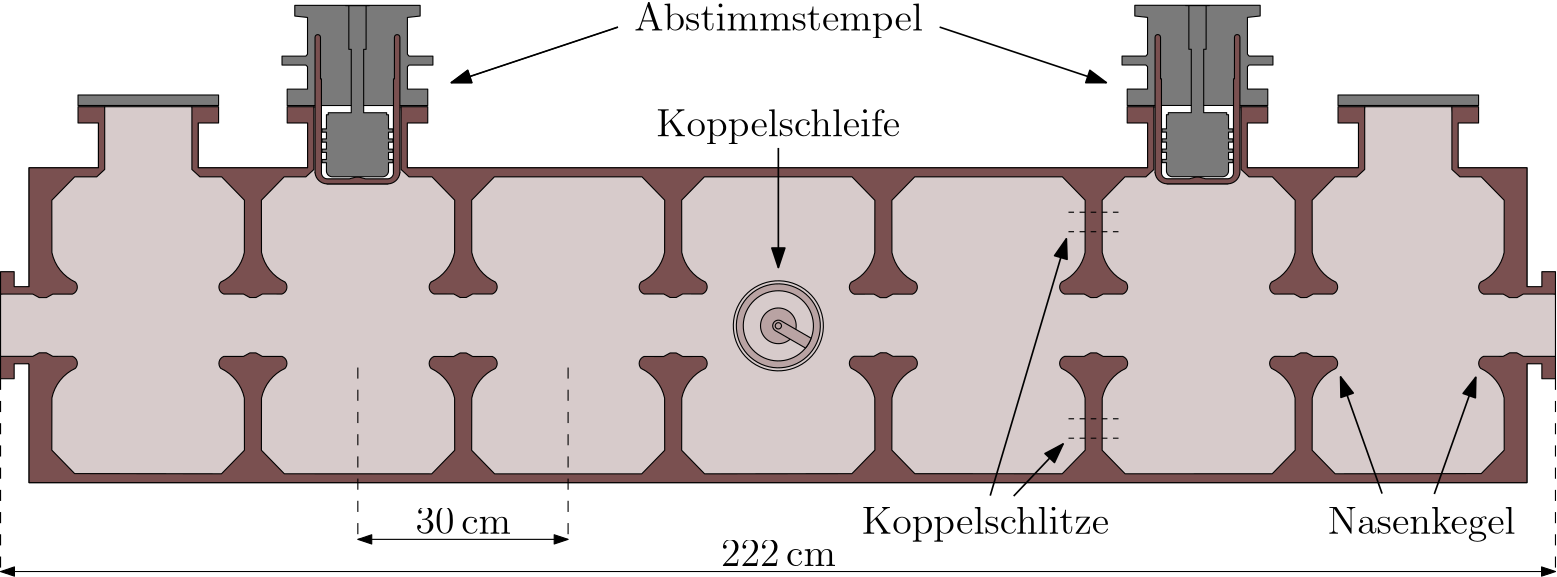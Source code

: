 <?xml version="1.0"?>
<!DOCTYPE ipe SYSTEM "ipe.dtd">
<ipe version="70005" creator="Ipe 7.1.4">
<info created="D:20150716211205" modified="D:20150806133752"/>
<preamble>\usepackage{siunitx}</preamble>
<ipestyle name="basic">
<symbol name="arrow/arc(spx)">
<path stroke="sym-stroke" fill="sym-stroke" pen="sym-pen">
0 0 m
-1 0.333 l
-1 -0.333 l
h
</path>
</symbol>
<symbol name="arrow/farc(spx)">
<path stroke="sym-stroke" fill="white" pen="sym-pen">
0 0 m
-1 0.333 l
-1 -0.333 l
h
</path>
</symbol>
<symbol name="mark/circle(sx)" transformations="translations">
<path fill="sym-stroke">
0.6 0 0 0.6 0 0 e
0.4 0 0 0.4 0 0 e
</path>
</symbol>
<symbol name="mark/disk(sx)" transformations="translations">
<path fill="sym-stroke">
0.6 0 0 0.6 0 0 e
</path>
</symbol>
<symbol name="mark/fdisk(sfx)" transformations="translations">
<group>
<path fill="sym-fill">
0.5 0 0 0.5 0 0 e
</path>
<path fill="sym-stroke" fillrule="eofill">
0.6 0 0 0.6 0 0 e
0.4 0 0 0.4 0 0 e
</path>
</group>
</symbol>
<symbol name="mark/box(sx)" transformations="translations">
<path fill="sym-stroke" fillrule="eofill">
-0.6 -0.6 m
0.6 -0.6 l
0.6 0.6 l
-0.6 0.6 l
h
-0.4 -0.4 m
0.4 -0.4 l
0.4 0.4 l
-0.4 0.4 l
h
</path>
</symbol>
<symbol name="mark/square(sx)" transformations="translations">
<path fill="sym-stroke">
-0.6 -0.6 m
0.6 -0.6 l
0.6 0.6 l
-0.6 0.6 l
h
</path>
</symbol>
<symbol name="mark/fsquare(sfx)" transformations="translations">
<group>
<path fill="sym-fill">
-0.5 -0.5 m
0.5 -0.5 l
0.5 0.5 l
-0.5 0.5 l
h
</path>
<path fill="sym-stroke" fillrule="eofill">
-0.6 -0.6 m
0.6 -0.6 l
0.6 0.6 l
-0.6 0.6 l
h
-0.4 -0.4 m
0.4 -0.4 l
0.4 0.4 l
-0.4 0.4 l
h
</path>
</group>
</symbol>
<symbol name="mark/cross(sx)" transformations="translations">
<group>
<path fill="sym-stroke">
-0.43 -0.57 m
0.57 0.43 l
0.43 0.57 l
-0.57 -0.43 l
h
</path>
<path fill="sym-stroke">
-0.43 0.57 m
0.57 -0.43 l
0.43 -0.57 l
-0.57 0.43 l
h
</path>
</group>
</symbol>
<symbol name="arrow/fnormal(spx)">
<path stroke="sym-stroke" fill="white" pen="sym-pen">
0 0 m
-1 0.333 l
-1 -0.333 l
h
</path>
</symbol>
<symbol name="arrow/pointed(spx)">
<path stroke="sym-stroke" fill="sym-stroke" pen="sym-pen">
0 0 m
-1 0.333 l
-0.8 0 l
-1 -0.333 l
h
</path>
</symbol>
<symbol name="arrow/fpointed(spx)">
<path stroke="sym-stroke" fill="white" pen="sym-pen">
0 0 m
-1 0.333 l
-0.8 0 l
-1 -0.333 l
h
</path>
</symbol>
<symbol name="arrow/linear(spx)">
<path stroke="sym-stroke" pen="sym-pen">
-1 0.333 m
0 0 l
-1 -0.333 l
</path>
</symbol>
<symbol name="arrow/fdouble(spx)">
<path stroke="sym-stroke" fill="white" pen="sym-pen">
0 0 m
-1 0.333 l
-1 -0.333 l
h
-1 0 m
-2 0.333 l
-2 -0.333 l
h
</path>
</symbol>
<symbol name="arrow/double(spx)">
<path stroke="sym-stroke" fill="sym-stroke" pen="sym-pen">
0 0 m
-1 0.333 l
-1 -0.333 l
h
-1 0 m
-2 0.333 l
-2 -0.333 l
h
</path>
</symbol>
<pen name="heavier" value="0.8"/>
<pen name="fat" value="1.2"/>
<pen name="ultrafat" value="2"/>
<symbolsize name="large" value="5"/>
<symbolsize name="small" value="2"/>
<symbolsize name="tiny" value="1.1"/>
<arrowsize name="large" value="10"/>
<arrowsize name="small" value="5"/>
<arrowsize name="tiny" value="3"/>
<color name="red" value="1 0 0"/>
<color name="green" value="0 1 0"/>
<color name="blue" value="0 0 1"/>
<color name="yellow" value="1 1 0"/>
<color name="orange" value="1 0.647 0"/>
<color name="gold" value="1 0.843 0"/>
<color name="purple" value="0.627 0.125 0.941"/>
<color name="gray" value="0.745"/>
<color name="brown" value="0.647 0.165 0.165"/>
<color name="navy" value="0 0 0.502"/>
<color name="pink" value="1 0.753 0.796"/>
<color name="seagreen" value="0.18 0.545 0.341"/>
<color name="turquoise" value="0.251 0.878 0.816"/>
<color name="violet" value="0.933 0.51 0.933"/>
<color name="darkblue" value="0 0 0.545"/>
<color name="darkcyan" value="0 0.545 0.545"/>
<color name="darkgray" value="0.663"/>
<color name="darkgreen" value="0 0.392 0"/>
<color name="darkmagenta" value="0.545 0 0.545"/>
<color name="darkorange" value="1 0.549 0"/>
<color name="darkred" value="0.545 0 0"/>
<color name="lightblue" value="0.678 0.847 0.902"/>
<color name="lightcyan" value="0.878 1 1"/>
<color name="lightgray" value="0.827"/>
<color name="lightgreen" value="0.565 0.933 0.565"/>
<color name="lightyellow" value="1 1 0.878"/>
<dashstyle name="dashed" value="[4] 0"/>
<dashstyle name="dotted" value="[1 3] 0"/>
<dashstyle name="dash dotted" value="[4 2 1 2] 0"/>
<dashstyle name="dash dot dotted" value="[4 2 1 2 1 2] 0"/>
<textsize name="large" value="\large"/>
<textsize name="Large" value="\Large"/>
<textsize name="LARGE" value="\LARGE"/>
<textsize name="huge" value="\huge"/>
<textsize name="Huge" value="\Huge"/>
<textsize name="small" value="\small"/>
<textsize name="footnote" value="\footnotesize"/>
<textsize name="tiny" value="\tiny"/>
<textstyle name="center" begin="\begin{center}" end="\end{center}"/>
<textstyle name="itemize" begin="\begin{itemize}" end="\end{itemize}"/>
<textstyle name="item" begin="\begin{itemize}\item{}" end="\end{itemize}"/>
<gridsize name="4 pts" value="4"/>
<gridsize name="8 pts (~3 mm)" value="8"/>
<gridsize name="16 pts (~6 mm)" value="16"/>
<gridsize name="32 pts (~12 mm)" value="32"/>
<gridsize name="10 pts (~3.5 mm)" value="10"/>
<gridsize name="20 pts (~7 mm)" value="20"/>
<gridsize name="14 pts (~5 mm)" value="14"/>
<gridsize name="28 pts (~10 mm)" value="28"/>
<gridsize name="56 pts (~20 mm)" value="56"/>
<anglesize name="90 deg" value="90"/>
<anglesize name="60 deg" value="60"/>
<anglesize name="45 deg" value="45"/>
<anglesize name="30 deg" value="30"/>
<anglesize name="22.5 deg" value="22.5"/>
<tiling name="falling" angle="-60" step="4" width="1"/>
<tiling name="rising" angle="30" step="4" width="1"/>
</ipestyle>
<ipestyle name="bigpaper">
<symbol name="arrow/arc(spx)">
<path stroke="sym-stroke" fill="sym-stroke" pen="sym-pen">
0 0 m
-1 0.333 l
-1 -0.333 l
h
</path>
</symbol>
<symbol name="arrow/farc(spx)">
<path stroke="sym-stroke" fill="white" pen="sym-pen">
0 0 m
-1 0.333 l
-1 -0.333 l
h
</path>
</symbol>
<symbol name="mark/circle(sx)" transformations="translations">
<path fill="sym-stroke">
0.6 0 0 0.6 0 0 e
0.4 0 0 0.4 0 0 e
</path>
</symbol>
<symbol name="mark/disk(sx)" transformations="translations">
<path fill="sym-stroke">
0.6 0 0 0.6 0 0 e
</path>
</symbol>
<symbol name="mark/fdisk(sfx)" transformations="translations">
<group>
<path fill="sym-fill">
0.5 0 0 0.5 0 0 e
</path>
<path fill="sym-stroke" fillrule="eofill">
0.6 0 0 0.6 0 0 e
0.4 0 0 0.4 0 0 e
</path>
</group>
</symbol>
<symbol name="mark/box(sx)" transformations="translations">
<path fill="sym-stroke" fillrule="eofill">
-0.6 -0.6 m
0.6 -0.6 l
0.6 0.6 l
-0.6 0.6 l
h
-0.4 -0.4 m
0.4 -0.4 l
0.4 0.4 l
-0.4 0.4 l
h
</path>
</symbol>
<symbol name="mark/square(sx)" transformations="translations">
<path fill="sym-stroke">
-0.6 -0.6 m
0.6 -0.6 l
0.6 0.6 l
-0.6 0.6 l
h
</path>
</symbol>
<symbol name="mark/fsquare(sfx)" transformations="translations">
<group>
<path fill="sym-fill">
-0.5 -0.5 m
0.5 -0.5 l
0.5 0.5 l
-0.5 0.5 l
h
</path>
<path fill="sym-stroke" fillrule="eofill">
-0.6 -0.6 m
0.6 -0.6 l
0.6 0.6 l
-0.6 0.6 l
h
-0.4 -0.4 m
0.4 -0.4 l
0.4 0.4 l
-0.4 0.4 l
h
</path>
</group>
</symbol>
<symbol name="mark/cross(sx)" transformations="translations">
<group>
<path fill="sym-stroke">
-0.43 -0.57 m
0.57 0.43 l
0.43 0.57 l
-0.57 -0.43 l
h
</path>
<path fill="sym-stroke">
-0.43 0.57 m
0.57 -0.43 l
0.43 -0.57 l
-0.57 0.43 l
h
</path>
</group>
</symbol>
<symbol name="arrow/fnormal(spx)">
<path stroke="sym-stroke" fill="white" pen="sym-pen">
0 0 m
-1 0.333 l
-1 -0.333 l
h
</path>
</symbol>
<symbol name="arrow/pointed(spx)">
<path stroke="sym-stroke" fill="sym-stroke" pen="sym-pen">
0 0 m
-1 0.333 l
-0.8 0 l
-1 -0.333 l
h
</path>
</symbol>
<symbol name="arrow/fpointed(spx)">
<path stroke="sym-stroke" fill="white" pen="sym-pen">
0 0 m
-1 0.333 l
-0.8 0 l
-1 -0.333 l
h
</path>
</symbol>
<symbol name="arrow/linear(spx)">
<path stroke="sym-stroke" pen="sym-pen">
-1 0.333 m
0 0 l
-1 -0.333 l
</path>
</symbol>
<symbol name="arrow/fdouble(spx)">
<path stroke="sym-stroke" fill="white" pen="sym-pen">
0 0 m
-1 0.333 l
-1 -0.333 l
h
-1 0 m
-2 0.333 l
-2 -0.333 l
h
</path>
</symbol>
<symbol name="arrow/double(spx)">
<path stroke="sym-stroke" fill="sym-stroke" pen="sym-pen">
0 0 m
-1 0.333 l
-1 -0.333 l
h
-1 0 m
-2 0.333 l
-2 -0.333 l
h
</path>
</symbol>
<pen name="heavier" value="0.8"/>
<pen name="fat" value="1.2"/>
<pen name="ultrafat" value="2"/>
<symbolsize name="large" value="5"/>
<symbolsize name="small" value="2"/>
<symbolsize name="tiny" value="1.1"/>
<arrowsize name="large" value="10"/>
<arrowsize name="small" value="5"/>
<arrowsize name="tiny" value="3"/>
<color name="red" value="1 0 0"/>
<color name="green" value="0 1 0"/>
<color name="blue" value="0 0 1"/>
<color name="yellow" value="1 1 0"/>
<color name="orange" value="1 0.647 0"/>
<color name="gold" value="1 0.843 0"/>
<color name="purple" value="0.627 0.125 0.941"/>
<color name="gray" value="0.745"/>
<color name="brown" value="0.647 0.165 0.165"/>
<color name="navy" value="0 0 0.502"/>
<color name="pink" value="1 0.753 0.796"/>
<color name="seagreen" value="0.18 0.545 0.341"/>
<color name="turquoise" value="0.251 0.878 0.816"/>
<color name="violet" value="0.933 0.51 0.933"/>
<color name="darkblue" value="0 0 0.545"/>
<color name="darkcyan" value="0 0.545 0.545"/>
<color name="darkgray" value="0.663"/>
<color name="darkgreen" value="0 0.392 0"/>
<color name="darkmagenta" value="0.545 0 0.545"/>
<color name="darkorange" value="1 0.549 0"/>
<color name="darkred" value="0.545 0 0"/>
<color name="lightblue" value="0.678 0.847 0.902"/>
<color name="lightcyan" value="0.878 1 1"/>
<color name="lightgray" value="0.827"/>
<color name="lightgreen" value="0.565 0.933 0.565"/>
<color name="lightyellow" value="1 1 0.878"/>
<dashstyle name="dashed" value="[4] 0"/>
<dashstyle name="dotted" value="[1 3] 0"/>
<dashstyle name="dash dotted" value="[4 2 1 2] 0"/>
<dashstyle name="dash dot dotted" value="[4 2 1 2 1 2] 0"/>
<textsize name="large" value="\large"/>
<textsize name="Large" value="\Large"/>
<textsize name="LARGE" value="\LARGE"/>
<textsize name="huge" value="\huge"/>
<textsize name="Huge" value="\Huge"/>
<textsize name="small" value="\small"/>
<textsize name="footnote" value="\footnotesize"/>
<textsize name="tiny" value="\tiny"/>
<textstyle name="center" begin="\begin{center}" end="\end{center}"/>
<textstyle name="itemize" begin="\begin{itemize}" end="\end{itemize}"/>
<textstyle name="item" begin="\begin{itemize}\item{}" end="\end{itemize}"/>
<gridsize name="4 pts" value="4"/>
<gridsize name="8 pts (~3 mm)" value="8"/>
<gridsize name="16 pts (~6 mm)" value="16"/>
<gridsize name="32 pts (~12 mm)" value="32"/>
<gridsize name="10 pts (~3.5 mm)" value="10"/>
<gridsize name="20 pts (~7 mm)" value="20"/>
<gridsize name="14 pts (~5 mm)" value="14"/>
<gridsize name="28 pts (~10 mm)" value="28"/>
<gridsize name="56 pts (~20 mm)" value="56"/>
<anglesize name="90 deg" value="90"/>
<anglesize name="60 deg" value="60"/>
<anglesize name="45 deg" value="45"/>
<anglesize name="30 deg" value="30"/>
<anglesize name="22.5 deg" value="22.5"/>
<layout paper="10000 6000" origin="0 0" frame="10000 6000"/>
<titlestyle pos="10 10" size="LARGE" color="title"  valign="baseline"/>
<tiling name="falling" angle="-60" step="4" width="1"/>
<tiling name="rising" angle="30" step="4" width="1"/>
</ipestyle>
<page>
<layer name="Beschriftung"/>
<view layers="Beschriftung" active="Beschriftung"/>
<path layer="Beschriftung" matrix="-1 0 0 -1 955.81 1061.16" stroke="black" fill="0.843 0.796 0.796">
32.5748 709.16 m
571.811 709.16 l
571.811 666.365 l
582.077 663.7 l
582.077 641.274 l
571.811 638.609 l
571.811 595.814 l
546.833 595.814 l
546.833 579.681 l
544.588 573.822 l
513.186 573.822 l
510.941 579.681 l
510.941 595.814 l
471.533 595.814 l
471.533 579.681 l
469.288 573.822 l
466.559 574.607 l
466.557 597.788 l
468.862 597.581 l
464.532 601.615 l
442.649 601.615 l
438.319 597.581 l
440.624 597.788 l
440.622 574.47 l
437.886 573.822 l
435.641 595.814 l
169.133 595.814 l
169.133 579.681 l
166.888 573.822 l
164.149 574.498 l
164.146 597.765 l
166.451 597.558 l
162.122 601.592 l
140.238 601.592 l
136.139 597.579 l
138.214 597.765 l
138.211 574.631 l
135.486 573.822 l
133.241 595.814 l
93.2332 595.814 l
90.988 573.822 l
59.586 573.822 l
57.3408 595.814 l
32.5748 595.814 l
32.5748 638.609 l
22.309 641.274 l
22.309 663.7 l
32.5748 666.365 l
32.5748 709.16 l
h
</path>
<path matrix="-1 0 0 -0.643236 955.81 860.651" stroke="black" fill="0.478">
49.9884 579.681 m
49.9884 573.822 l
100.586 573.822 l
100.586 579.681 l
h
</path>
<path matrix="-1 0 0 -0.643236 502.21 860.651" stroke="black" fill="0.478">
49.9884 579.681 m
49.9884 573.822 l
100.586 573.822 l
100.586 579.681 l
h
</path>
<group matrix="-1 0 0 -1 955.81 1061.16">
<path stroke="black" fill="0.478 0.314 0.314">
571.811 666.365 m
571.811 709.16 l
32.5748 709.16 l
32.5748 666.365 l
27.2027 666.365 l
27.2027 671.754 l
22.309 671.754 l
22.309 663.7 l
33.896 663.695 l
36.227 662.427 l
38.796 662.427 l
41.127 663.695 l
48.176 663.685 l
-2.67979 0 0 -2.67979 47.268 666.207 49.269 667.99 a
-15.2113 0 0 15.2113 55.677 681.786 40.789 678.666 a
40.761 697.469 l
49.0254 705.9 l
101.642 705.976 l
109.906 697.499 l
109.878 678.696 l
15.2113 0 0 -15.2113 94.99 681.816 101.398 668.02 a
2.67979 0 0 2.67979 103.399 666.237 102.491 663.715 a
109.54 663.725 l
111.871 662.457 l
114.052 662.447 l
116.383 663.715 l
123.432 663.705 l
-2.67979 0 0 -2.67979 122.524 666.227 124.525 668.01 a
-15.2113 0 0 15.2113 130.933 681.806 116.045 678.686 a
116.017 697.489 l
124.281 705.966 l
177.242 705.976 l
185.506 697.499 l
185.478 678.696 l
15.2113 0 0 -15.2113 170.59 681.816 176.998 668.02 a
2.67979 0 0 2.67979 178.999 666.237 178.091 663.715 a
185.14 663.725 l
187.471 662.457 l
189.652 662.447 l
191.983 663.715 l
199.032 663.705 l
-2.67979 0 0 -2.67979 198.124 666.227 200.125 668.01 a
-15.2113 0 0 15.2113 206.533 681.806 191.645 678.686 a
191.617 697.489 l
199.881 705.966 l
252.947 705.936 l
261.211 697.459 l
261.183 678.656 l
15.2113 0 0 -15.2113 246.295 681.776 252.703 667.98 a
2.67979 0 0 2.67979 254.704 666.197 253.796 663.675 a
260.845 663.685 l
263.176 662.417 l
265.357 662.407 l
267.688 663.675 l
274.737 663.665 l
-2.67979 0 0 -2.67979 273.829 666.187 275.83 667.97 a
-15.2113 0 0 15.2113 282.238 681.766 267.35 678.646 a
267.322 697.449 l
275.586 705.926 l
328.613 705.996 l
336.877 697.519 l
336.849 678.716 l
15.2113 0 0 -15.2113 321.961 681.836 328.369 668.04 a
2.67979 0 0 2.67979 330.37 666.257 329.462 663.735 a
336.511 663.745 l
338.842 662.477 l
341.023 662.477 l
343.354 663.745 l
350.403 663.735 l
-2.67979 0 0 -2.67979 349.495 666.257 351.496 668.04 a
-15.2113 0 0 15.2113 357.904 681.836 343.016 678.716 a
342.988 697.519 l
351.252 705.996 l
404.213 705.996 l
412.477 697.519 l
412.449 678.716 l
15.2113 0 0 -15.2113 397.561 681.836 403.969 668.04 a
2.67979 0 0 2.67979 405.97 666.257 405.062 663.735 a
412.111 663.745 l
414.442 662.477 l
416.623 662.477 l
418.954 663.745 l
426.003 663.735 l
-2.67979 0 0 -2.67979 425.095 666.257 427.096 668.04 a
-15.2113 0 0 15.2113 433.504 681.836 418.616 678.716 a
418.588 697.519 l
426.852 705.996 l
479.906 705.976 l
488.17 697.499 l
488.142 678.696 l
15.2113 0 0 -15.2113 473.254 681.816 479.662 668.02 a
2.67979 0 0 2.67979 481.663 666.237 480.755 663.715 a
487.804 663.725 l
490.135 662.457 l
492.316 662.457 l
494.647 663.725 l
501.696 663.715 l
-2.67979 0 0 -2.67979 500.788 666.237 502.789 668.02 a
-15.2113 0 0 15.2113 509.197 681.816 494.309 678.696 a
494.281 697.499 l
502.545 705.976 l
555.408 705.9 l
563.625 697.469 l
563.597 678.666 l
15.2113 0 0 -15.2113 548.709 681.786 555.117 667.99 a
2.67979 0 0 2.67979 557.118 666.207 556.21 663.685 a
563.259 663.695 l
565.59 662.427 l
568.159 662.427 l
570.49 663.7 l
582.077 663.7 l
582.077 671.754 l
577.183 671.754 l
577.183 666.365 l
571.811 666.365 l
</path>
<path stroke="black" fill="0.478 0.314 0.314">
57.3408 595.814 m
57.3408 579.681 l
49.9884 579.681 l
49.9884 573.822 l
59.586 573.822 l
59.586 596.413 l
56.7126 599.074 l
49.0254 599.074 l
40.761 607.503 l
40.789 626.306 l
-15.2113 0 0 15.2113 55.677 623.186 49.269 636.982 a
-2.67979 0 0 -2.67979 47.268 638.765 48.176 641.287 a
41.127 641.277 l
38.8964 642.545 l
36.15 642.545 l
33.896 641.274 l
22.309 641.274 l
22.309 633.22 l
27.2027 633.22 l
27.2027 638.609 l
32.5748 638.609 l
32.5748 595.814 l
h
</path>
<path stroke="black" fill="0.478 0.314 0.314">
124.218 599.074 m
132.623 599.074 l
135.486 596.413 l
135.486 573.822 l
125.888 573.822 l
125.888 579.681 l
133.241 579.681 l
133.241 595.814 l
93.2332 595.814 l
93.2332 579.681 l
100.586 579.681 l
100.586 573.822 l
90.988 573.822 l
90.988 596.413 l
93.861 599.074 l
101.711 599.074 l
109.906 607.48 l
109.878 626.283 l
15.2113 0 0 15.2113 94.99 623.163 101.398 636.959 a
2.67979 0 0 -2.67979 103.399 638.742 102.491 641.264 a
109.54 641.254 l
111.871 642.522 l
114.052 642.529 l
116.383 641.261 l
123.432 641.271 l
-2.67979 0 0 2.67979 122.524 638.749 124.525 636.966 a
-15.2113 0 0 -15.2113 130.933 623.17 116.045 626.29 a
116.017 607.487 l
124.281 599.01 l
</path>
<path stroke="black" fill="0.478 0.314 0.314">
199.818 599.074 m
252.982 599.074 l
261.211 607.515 l
261.183 626.318 l
15.2113 0 0 15.2113 246.295 623.198 252.703 636.994 a
2.67979 0 0 -2.67979 254.704 638.777 253.796 641.299 a
260.845 641.289 l
263.176 642.557 l
265.357 642.564 l
267.688 641.296 l
274.737 641.306 l
-2.67979 0 0 2.67979 273.829 638.784 275.83 637.001 a
-15.2113 0 0 -15.2113 282.238 623.205 267.35 626.325 a
267.322 607.522 l
275.558 599.074 l
328.711 599.074 l
336.877 607.45 l
336.849 626.253 l
15.2113 0 0 15.2113 321.961 623.133 328.369 636.929 a
2.67979 0 0 -2.67979 330.37 638.712 329.462 641.234 a
336.511 641.224 l
338.842 642.492 l
341.023 642.499 l
343.354 641.231 l
350.403 641.241 l
-2.67979 0 0 2.67979 349.495 638.719 351.496 636.936 a
-15.2113 0 0 -15.2113 357.904 623.14 343.016 626.26 a
342.988 607.457 l
351.16 599.074 l
404.309 599.074 l
412.477 607.453 l
412.449 626.256 l
15.2113 0 0 15.2113 397.561 623.136 403.969 636.932 a
2.67979 0 0 -2.67979 405.97 638.715 405.062 641.237 a
412.111 641.227 l
414.442 642.495 l
416.623 642.501 l
418.954 641.233 l
426.003 641.243 l
-2.67979 0 0 2.67979 425.095 638.721 427.096 636.938 a
-15.2113 0 0 -15.2113 433.504 623.142 418.616 626.262 a
418.588 607.459 l
426.763 599.074 l
435.027 599.074 l
437.886 596.413 l
437.886 573.822 l
428.288 573.822 l
428.288 579.681 l
435.641 579.681 l
435.641 595.814 l
169.133 595.814 l
169.133 579.681 l
176.486 579.681 l
176.486 573.822 l
166.888 573.822 l
166.888 596.413 l
169.761 599.074 l
177.311 599.074 l
185.506 607.48 l
185.478 626.283 l
15.2113 0 0 15.2113 170.59 623.163 176.998 636.959 a
2.67979 0 0 -2.67979 178.999 638.742 178.091 641.264 a
185.14 641.254 l
187.471 642.522 l
189.652 642.528 l
191.983 641.26 l
199.032 641.27 l
-2.67979 0 0 2.67979 198.124 638.748 200.125 636.965 a
-15.2113 0 0 -15.2113 206.533 623.169 191.645 626.289 a
191.617 607.486 l
199.881 599.009 l
</path>
<path stroke="black" fill="0.478 0.314 0.314">
513.186 596.413 m
510.315 599.074 l
502.473 599.074 l
494.281 607.478 l
494.309 626.281 l
-15.2113 0 0 15.2113 509.197 623.161 502.789 636.957 a
-2.67979 0 0 -2.67979 500.788 638.74 501.696 641.262 a
494.647 641.252 l
492.316 642.52 l
490.135 642.513 l
487.804 641.245 l
480.755 641.255 l
2.67979 0 0 2.67979 481.663 638.733 479.662 636.95 a
15.2113 0 0 -15.2113 473.254 623.154 488.142 626.274 a
488.17 607.471 l
479.984 599.074 l
472.161 599.074 l
469.288 596.413 l
469.288 573.822 l
478.886 573.822 l
478.886 579.681 l
471.533 579.681 l
471.533 595.814 l
510.941 595.814 l
510.941 579.681 l
503.588 579.681 l
503.588 573.822 l
513.186 573.822 l
h
</path>
<path stroke="black" fill="0.478 0.314 0.314">
565.59 642.545 m
568.159 642.545 l
570.49 641.274 l
582.077 641.274 l
582.077 633.22 l
577.183 633.22 l
577.183 638.609 l
571.811 638.609 l
571.811 595.814 l
546.833 595.814 l
546.833 579.681 l
554.186 579.681 l
554.186 573.822 l
544.588 573.822 l
544.588 596.413 l
547.461 599.074 l
555.408 599.074 l
563.625 607.503 l
563.597 626.306 l
15.2113 0 0 15.2113 548.709 623.186 555.117 636.982 a
2.67979 0 0 -2.67979 557.118 638.765 556.21 641.287 a
563.259 641.277 l
h
</path>
</group>
<group matrix="0.5 0.866025 -0.866025 0.5 1067.97 -179.5">
<path matrix="0.222714 0 0 0.222714 259.325 607.746" stroke="black">
72.7692 0 0 72.7692 191.908 201.89 e
</path>
<path matrix="0.222714 0 0 0.222714 259.325 607.746" stroke="black" fill="0.725 0.639 0.639">
67.8739 0 0 67.8739 191.908 201.89 e
</path>
<path matrix="1 0 0 1 0.00140169 0.00027054" stroke="black" fill="0.843 0.796 0.796">
12.628 0 0 12.628 302.066 652.71 e
</path>
<group matrix="1 0 0 1 0.001 0">
<path stroke="black" fill="0.725 0.639 0.639">
6.41911 0 0 6.41911 302.066 652.71 e
</path>
<path matrix="1 0 0 1 -0.00040169 -0.00027054" stroke="black" fill="0.725 0.639 0.639">
304.102 640.247 m
12.6279 0 0 -12.6279 302.065 652.71 300.029 640.247 a
300.029 652.703 l
2.0367 0 0 -2.0367 302.066 652.71 304.102 652.712 a
304.102 640.247 l
</path>
<path matrix="0.222714 0 0 0.222714 259.325 607.747" stroke="black" fill="0.725 0.639 0.639">
5.02733 0 0 5.02733 191.908 201.89 e
</path>
</group>
</group>
<group matrix="-1 0 0 -1 955.81 1061.16">
<path stroke="black" fill="0.478">
135.909 573.38 m
125.879 573.38 l
125.879 567.477 l
133.199 567.477 l
133.199 559.386 l
132.586 558.807 l
124.023 558.807 l
124.023 555.598 l
132.591 555.598 l
133.199 554.914 l
133.199 541.667 l
128.619 541.161 l
128.619 537.324 l
173.741 537.324 l
173.741 541.161 l
169.161 541.667 l
169.161 554.914 l
169.769 555.598 l
178.337 555.598 l
178.337 558.807 l
169.774 558.807 l
169.161 559.386 l
169.161 567.477 l
176.477 567.477 l
176.477 573.38 l
166.451 573.38 l
h
</path>
<path stroke="black" fill="0.478 0.314 0.314">
138.214 597.765 m
2.17478 0 0 -2.17478 140.382 597.596 140.233 599.765 a
148.298 599.765 l
150.811 599.086 l
151.549 599.086 l
154.062 599.765 l
162.127 599.765 l
-2.17478 0 0 2.17478 161.978 597.596 164.146 597.765 a
164.15 563.795 l
164.484 563.795 l
164.484 548.808 l
-0.979003 0 0 -0.979003 165.473 548.834 166.451 548.808 a
166.451 597.558 l
-4.46596 0 0 -4.46596 162.006 597.128 162.122 601.592 a
140.238 601.592 l
4.46596 0 0 4.46596 140.354 597.128 135.909 597.558 a
135.909 548.808 l
0.979003 0 0 0.979003 136.887 548.834 137.876 548.808 a
137.876 563.795 l
138.21 563.795 l
h
</path>
<path stroke="black" fill="0.478">
155.452 537.418 m
154.288 537.418 l
154.288 553.142 l
153.412 553.142 l
153.412 575.969 l
161.686 575.969 l
161.686 576.702 l
162.349 576.702 l
162.349 581.796 l
163.934 581.797 l
163.934 582.966 l
162.349 582.966 l
162.349 585.397 l
163.934 585.398 l
163.934 586.567 l
162.349 586.567 l
162.349 589.084 l
163.934 589.084 l
163.934 590.253 l
162.349 590.254 l
162.349 592.793 l
163.934 592.793 l
163.934 593.962 l
162.349 593.962 l
162.349 597.076 l
-2.13777 0 0 -2.13777 160.22 596.889 160.176 599.026 a
142.184 599.026 l
2.13777 0 0 2.13777 142.14 596.889 140.011 597.076 a
140.011 593.962 l
138.426 593.962 l
138.426 592.793 l
140.011 592.793 l
140.011 590.254 l
138.426 590.253 l
138.426 589.084 l
140.011 589.084 l
140.011 586.567 l
138.426 586.567 l
138.426 585.398 l
140.011 585.397 l
140.011 582.966 l
138.426 582.966 l
138.426 581.797 l
140.011 581.796 l
140.011 576.702 l
140.674 576.702 l
140.674 575.969 l
148.948 575.969 l
148.948 553.142 l
148.072 553.142 l
148.072 537.418 l
146.908 537.418 l
h
</path>
</group>
<group matrix="-1 0 0 -1 955.81 1061.16">
<path stroke="black" fill="0.478">
431.03 537.346 m
476.152 537.346 l
476.152 541.184 l
471.572 541.689 l
471.572 554.936 l
472.18 555.62 l
480.747 555.62 l
480.747 558.829 l
472.184 558.829 l
471.572 559.409 l
471.572 567.499 l
478.888 567.499 l
478.888 573.403 l
468.862 573.403 l
438.32 573.403 l
428.29 573.403 l
428.29 567.499 l
435.61 567.499 l
435.61 559.409 l
434.997 558.829 l
426.434 558.829 l
426.434 555.62 l
435.001 555.62 l
435.61 554.936 l
435.61 541.689 l
431.03 541.184 l
h
</path>
<path stroke="black" fill="0.478 0.314 0.314">
468.862 597.581 m
468.862 548.83 l
-0.979003 0 0 0.979003 467.883 548.857 466.895 548.83 a
466.895 563.818 l
466.56 563.818 l
466.557 597.788 l
-2.17478 0 0 -2.17478 464.389 597.618 464.537 599.788 a
456.473 599.788 l
453.96 599.109 l
453.222 599.109 l
450.708 599.788 l
442.644 599.788 l
2.17478 0 0 2.17478 442.793 597.618 440.624 597.788 a
440.621 563.818 l
440.287 563.818 l
440.287 548.83 l
0.979003 0 0 -0.979003 439.298 548.857 438.319 548.83 a
438.319 597.581 l
4.46596 0 0 -4.46596 442.765 597.15 442.649 601.615 a
464.532 601.615 l
-4.46596 0 0 4.46596 464.417 597.15 468.862 597.581 a
h
</path>
<path stroke="black" fill="0.478">
449.319 537.44 m
457.863 537.44 l
456.699 537.44 l
456.699 553.165 l
455.823 553.165 l
455.823 575.991 l
464.097 575.991 l
464.097 576.724 l
464.76 576.724 l
464.76 581.819 l
466.345 581.819 l
466.345 582.989 l
464.76 582.989 l
464.76 585.42 l
466.345 585.42 l
466.345 586.59 l
464.76 586.59 l
464.76 589.107 l
466.345 589.106 l
466.345 590.276 l
464.76 590.276 l
464.76 592.815 l
466.345 592.815 l
466.345 593.985 l
464.76 593.985 l
464.76 597.098 l
-2.13777 0 0 -2.13777 462.631 596.911 462.587 599.049 a
444.595 599.049 l
2.13777 0 0 2.13777 444.551 596.911 442.421 597.098 a
442.421 593.985 l
440.837 593.985 l
440.837 592.815 l
442.421 592.815 l
442.421 590.276 l
440.837 590.276 l
440.837 589.106 l
442.421 589.107 l
442.421 586.59 l
440.837 586.59 l
440.837 585.42 l
442.421 585.42 l
442.421 582.989 l
440.837 582.989 l
440.837 581.819 l
442.421 581.819 l
442.421 576.724 l
443.085 576.724 l
443.085 575.991 l
451.359 575.991 l
451.359 553.165 l
450.483 553.165 l
450.483 537.44 l
h
</path>
</group>
<path stroke="black" dash="dashed" pen="0.4">
373.733 389.406 m
373.733 320 l
</path>
<path stroke="black" dash="dashed" pen="0.4">
933.501 389.406 m
933.501 320 l
</path>
<path matrix="1 0 0 1 0 -17.406" stroke="black" arrow="normal/small" rarrow="normal/small">
933.501 337.406 m
373.733 337.406 l
</path>
<text matrix="1 0 0 1 5.78204 -10" transformations="translations" pos="648 332" stroke="black" type="label" width="41.411" height="9.245" depth="0" halign="center" valign="bottom" size="14">$\SI{222}{\centi\metre}$</text>
<path matrix="1 0 0 1 0.500356 -0.425909" stroke="black" dash="dashed">
501.854 393.878 m
501.854 332 l
</path>
<path matrix="1 0 0 1 76.1934 -0.425909" stroke="black" dash="dashed">
501.854 393.878 m
501.854 332 l
</path>
<path matrix="1 0 0 1 34.7144 -32.0869" stroke="black" arrow="normal/small" rarrow="normal/small">
467.64 363.661 m
543.333 363.661 l
</path>
<text matrix="1 0 0 1 5.8 -8" transformations="translations" pos="648 520" stroke="black" type="label" width="103.944" height="9.962" depth="2.79" halign="center" valign="bottom" size="14">Abstimmstempel</text>
<group matrix="1 0 0 1 0.0182756 0.574091">
<text matrix="1 0 0 1 12.3 -3" transformations="translations" pos="528 336" stroke="black" type="label" width="34.387" height="9.245" depth="0" halign="center" valign="baseline" size="14">$\SI{30}{\centi\metre}$</text>
</group>
<path stroke="black" arrow="normal/normal">
596 516 m
536 496 l
</path>
<path stroke="black" pen="0.6" arrow="normal/normal">
596 516 m
536 496 l
</path>
<path matrix="-1 0 0 1 1307.8 0" stroke="black" pen="0.6" arrow="normal/normal">
596 516 m
536 496 l
</path>
<text matrix="1 0 0 1 -2.3 4.7" transformations="translations" pos="656 472" stroke="black" type="label" width="87.868" height="9.962" depth="2.79" halign="center" valign="baseline" size="14">Koppelschleife</text>
<path stroke="black" pen="0.6" arrow="normal/normal">
653.74 472.501 m
653.74 429.451 l
</path>
<path matrix="1 0 0 1 -1.8 43" stroke="black" pen="0.4">
760 332 m
762 332 l
</path>
<path matrix="1 0 0 1 2.2 43" stroke="black" pen="0.4">
760 332 m
762 332 l
</path>
<path matrix="1 0 0 1 6.2 43" stroke="black" pen="0.4">
760 332 m
762 332 l
</path>
<path matrix="1 0 0 1 10.2 43" stroke="black" pen="0.4">
760 332 m
762 332 l
</path>
<path matrix="1 0 0 1 14.2 43" stroke="black" pen="0.4">
760 332 m
762 332 l
</path>
<path matrix="1 0 0 1 -1.8 36" stroke="black" pen="0.4">
760 332 m
762 332 l
</path>
<path matrix="1 0 0 1 2.2 36" stroke="black" pen="0.4">
760 332 m
762 332 l
</path>
<path matrix="1 0 0 1 6.2 36" stroke="black" pen="0.4">
760 332 m
762 332 l
</path>
<path matrix="1 0 0 1 10.2 36" stroke="black" pen="0.4">
760 332 m
762 332 l
</path>
<path matrix="1 0 0 1 14.2 36" stroke="black" pen="0.4">
760 332 m
762 332 l
</path>
<path matrix="1 0 0 1 -1.814 117.345" stroke="black" pen="0.4">
760 332 m
762 332 l
</path>
<path matrix="1 0 0 1 2.186 117.345" stroke="black" pen="0.4">
760 332 m
762 332 l
</path>
<path matrix="1 0 0 1 6.186 117.345" stroke="black" pen="0.4">
760 332 m
762 332 l
</path>
<path matrix="1 0 0 1 10.186 117.345" stroke="black" pen="0.4">
760 332 m
762 332 l
</path>
<path matrix="1 0 0 1 14.186 117.345" stroke="black" pen="0.4">
760 332 m
762 332 l
</path>
<path matrix="1 0 0 1 -1.814 110.345" stroke="black" pen="0.4">
760 332 m
762 332 l
</path>
<path matrix="1 0 0 1 2.186 110.345" stroke="black" pen="0.4">
760 332 m
762 332 l
</path>
<path matrix="1 0 0 1 6.186 110.345" stroke="black" pen="0.4">
760 332 m
762 332 l
</path>
<path matrix="1 0 0 1 10.186 110.345" stroke="black" pen="0.4">
760 332 m
762 332 l
</path>
<path matrix="1 0 0 1 14.186 110.345" stroke="black" pen="0.4">
760 332 m
762 332 l
</path>
<text matrix="1 0 0 1 -47.6817 -6.42591" transformations="translations" pos="776 340" stroke="black" type="label" width="89.038" height="9.962" depth="2.79" halign="center" valign="baseline" size="14">Koppelschlitze</text>
<path stroke="black" pen="0.6" arrow="normal/normal">
738.464 347.169 m
756.254 365.946 l
</path>
<path stroke="black" pen="0.6" arrow="normal/normal">
730.018 347.328 m
757.424 439.775 l
</path>
<text matrix="1 0 0 1 109.318 -6.42591" transformations="translations" pos="776 340" stroke="black" type="label" width="67.577" height="9.962" depth="2.79" halign="center" valign="baseline" size="14">Nasenkegel</text>
<path stroke="black" pen="0.6" arrow="normal/normal">
889.877 347.916 m
904.815 389.937 l
</path>
<path matrix="-1 0 0 1 1760.96 0.138274" stroke="black" pen="0.6" arrow="normal/normal">
889.877 347.916 m
904.815 389.937 l
</path>
</page>
</ipe>
